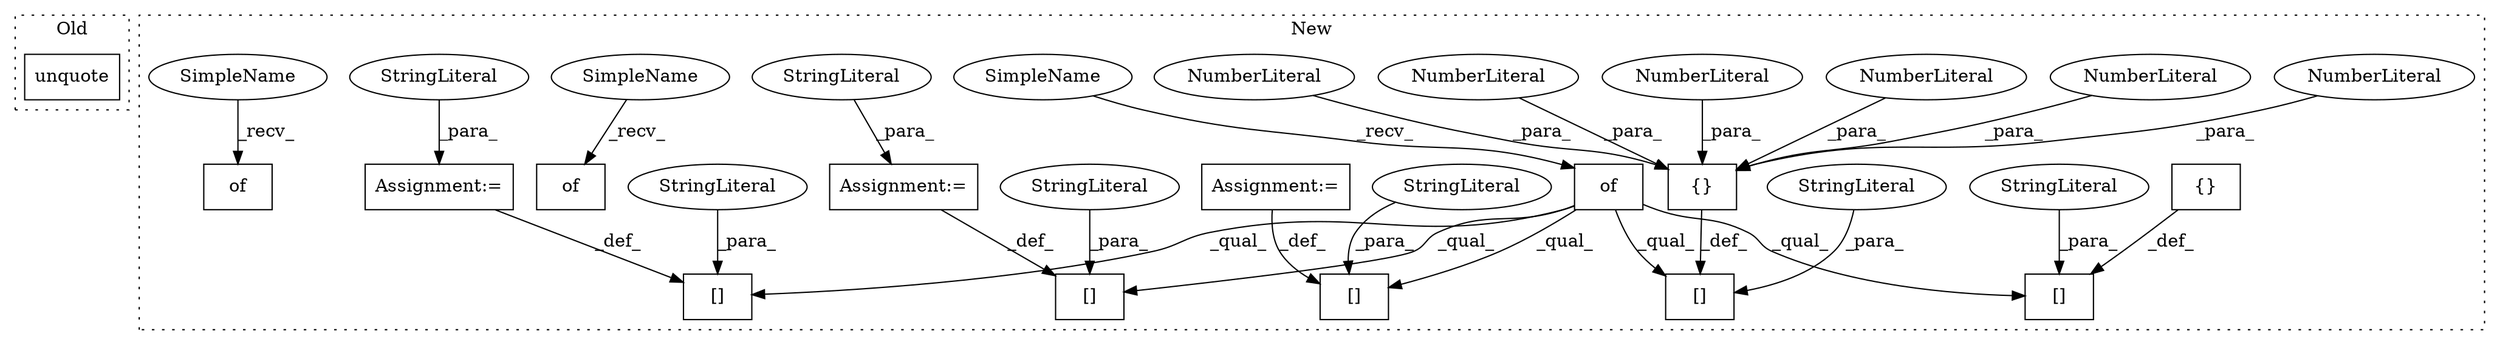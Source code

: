 digraph G {
subgraph cluster0 {
1 [label="unquote" a="32" s="4362,4373" l="8,1" shape="box"];
label = "Old";
style="dotted";
}
subgraph cluster1 {
2 [label="{}" a="4" s="3867,3888" l="1,1" shape="box"];
3 [label="[]" a="2" s="3836,3856" l="4,1" shape="box"];
4 [label="NumberLiteral" a="34" s="3874" l="1" shape="ellipse"];
5 [label="NumberLiteral" a="34" s="3872" l="1" shape="ellipse"];
6 [label="NumberLiteral" a="34" s="3876" l="1" shape="ellipse"];
7 [label="of" a="32" s="3648" l="4" shape="box"];
8 [label="[]" a="2" s="3941,3958" l="4,1" shape="box"];
9 [label="of" a="32" s="4019,4175" l="3,1" shape="box"];
10 [label="[]" a="2" s="3658,3671" l="4,1" shape="box"];
11 [label="{}" a="4" s="3972,3992" l="1,1" shape="box"];
12 [label="[]" a="2" s="3895,3908" l="4,1" shape="box"];
13 [label="NumberLiteral" a="34" s="3870" l="1" shape="ellipse"];
14 [label="NumberLiteral" a="34" s="3878" l="1" shape="ellipse"];
15 [label="NumberLiteral" a="34" s="3868" l="1" shape="ellipse"];
16 [label="Assignment:=" a="7" s="3909" l="1" shape="box"];
17 [label="Assignment:=" a="7" s="3672" l="1" shape="box"];
18 [label="StringLiteral" a="45" s="3945" l="13" shape="ellipse"];
19 [label="StringLiteral" a="45" s="3899" l="9" shape="ellipse"];
20 [label="StringLiteral" a="45" s="3662" l="9" shape="ellipse"];
21 [label="StringLiteral" a="45" s="3840" l="16" shape="ellipse"];
22 [label="of" a="32" s="3785,3829" l="3,1" shape="box"];
23 [label="[]" a="2" s="3688,3703" l="4,1" shape="box"];
24 [label="StringLiteral" a="45" s="3692" l="11" shape="ellipse"];
25 [label="Assignment:=" a="7" s="3704" l="1" shape="box"];
26 [label="StringLiteral" a="45" s="3910" l="25" shape="ellipse"];
27 [label="StringLiteral" a="45" s="3673" l="9" shape="ellipse"];
28 [label="SimpleName" a="42" s="3781" l="3" shape="ellipse"];
29 [label="SimpleName" a="42" s="3644" l="3" shape="ellipse"];
30 [label="SimpleName" a="42" s="4015" l="3" shape="ellipse"];
label = "New";
style="dotted";
}
2 -> 3 [label="_def_"];
4 -> 2 [label="_para_"];
5 -> 2 [label="_para_"];
6 -> 2 [label="_para_"];
7 -> 3 [label="_qual_"];
7 -> 12 [label="_qual_"];
7 -> 23 [label="_qual_"];
7 -> 10 [label="_qual_"];
7 -> 8 [label="_qual_"];
11 -> 8 [label="_def_"];
13 -> 2 [label="_para_"];
14 -> 2 [label="_para_"];
15 -> 2 [label="_para_"];
16 -> 12 [label="_def_"];
17 -> 10 [label="_def_"];
18 -> 8 [label="_para_"];
19 -> 12 [label="_para_"];
20 -> 10 [label="_para_"];
21 -> 3 [label="_para_"];
24 -> 23 [label="_para_"];
25 -> 23 [label="_def_"];
26 -> 16 [label="_para_"];
27 -> 17 [label="_para_"];
28 -> 22 [label="_recv_"];
29 -> 7 [label="_recv_"];
30 -> 9 [label="_recv_"];
}
